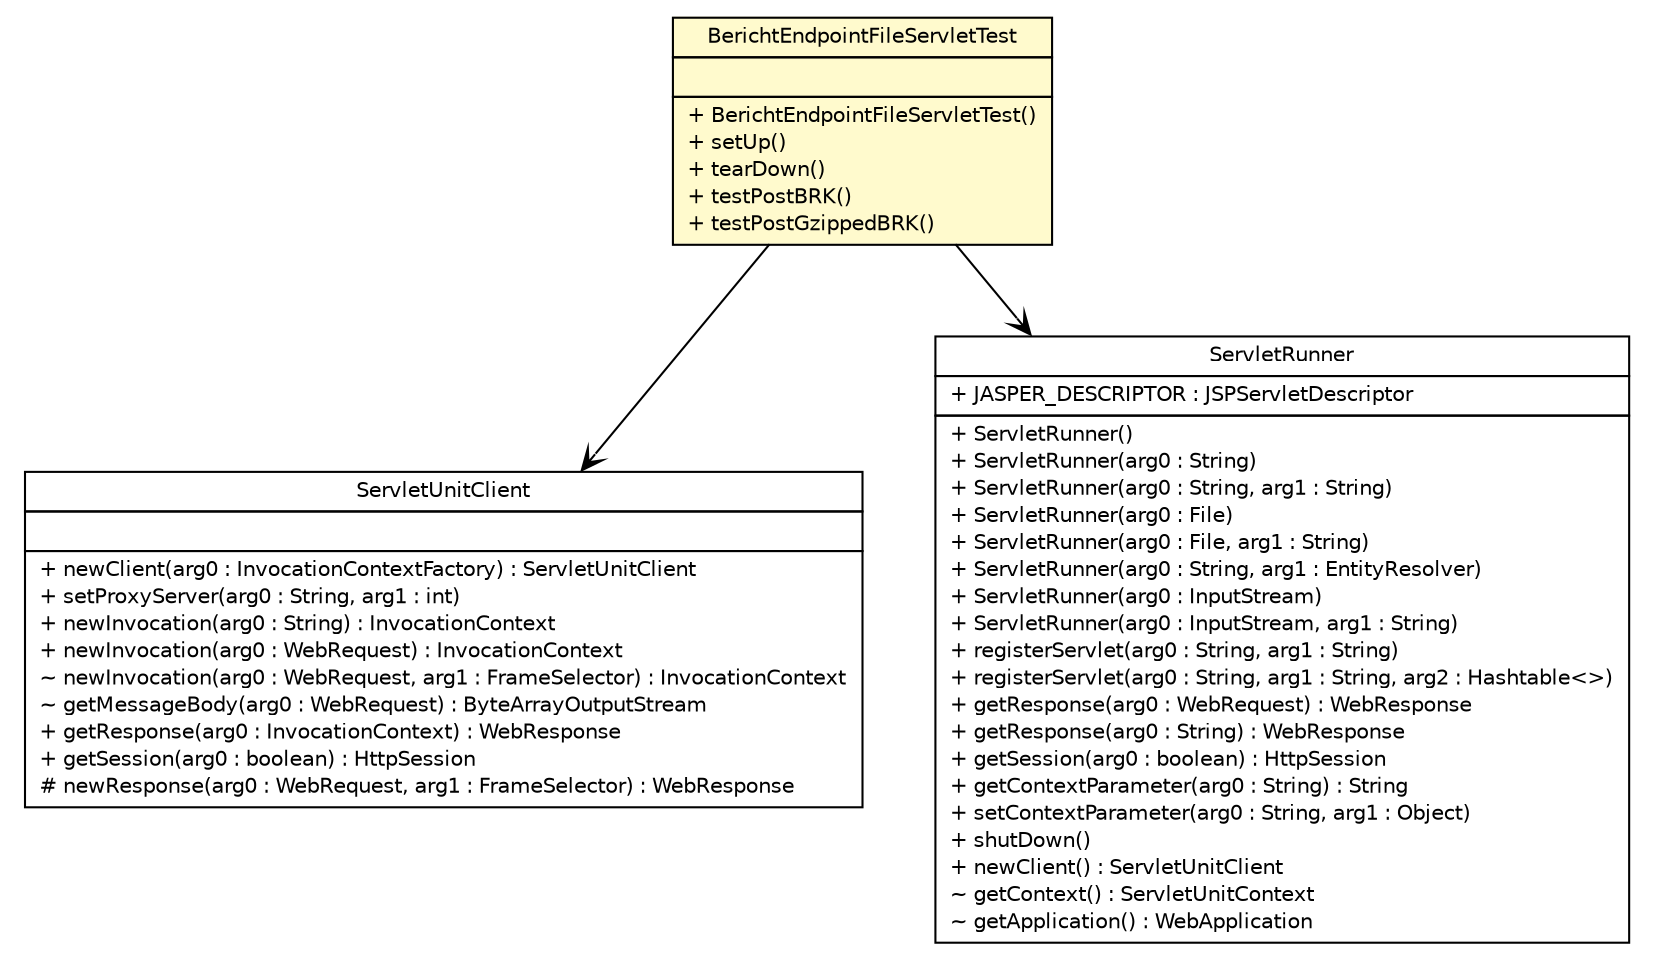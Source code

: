 #!/usr/local/bin/dot
#
# Class diagram 
# Generated by UMLGraph version R5_6-24-gf6e263 (http://www.umlgraph.org/)
#

digraph G {
	edge [fontname="Helvetica",fontsize=10,labelfontname="Helvetica",labelfontsize=10];
	node [fontname="Helvetica",fontsize=10,shape=plaintext];
	nodesep=0.25;
	ranksep=0.5;
	// nl.b3p.brmo.service.proxy.BerichtEndpointFileServletTest
	c6 [label=<<table title="nl.b3p.brmo.service.proxy.BerichtEndpointFileServletTest" border="0" cellborder="1" cellspacing="0" cellpadding="2" port="p" bgcolor="lemonChiffon" href="./BerichtEndpointFileServletTest.html">
		<tr><td><table border="0" cellspacing="0" cellpadding="1">
<tr><td align="center" balign="center"> BerichtEndpointFileServletTest </td></tr>
		</table></td></tr>
		<tr><td><table border="0" cellspacing="0" cellpadding="1">
<tr><td align="left" balign="left">  </td></tr>
		</table></td></tr>
		<tr><td><table border="0" cellspacing="0" cellpadding="1">
<tr><td align="left" balign="left"> + BerichtEndpointFileServletTest() </td></tr>
<tr><td align="left" balign="left"> + setUp() </td></tr>
<tr><td align="left" balign="left"> + tearDown() </td></tr>
<tr><td align="left" balign="left"> + testPostBRK() </td></tr>
<tr><td align="left" balign="left"> + testPostGzippedBRK() </td></tr>
		</table></td></tr>
		</table>>, URL="./BerichtEndpointFileServletTest.html", fontname="Helvetica", fontcolor="black", fontsize=10.0];
	// nl.b3p.brmo.service.proxy.BerichtEndpointFileServletTest NAVASSOC com.meterware.servletunit.ServletUnitClient
	c6:p -> c11:p [taillabel="", label="", headlabel="", fontname="Helvetica", fontcolor="black", fontsize=10.0, color="black", arrowhead=open];
	// nl.b3p.brmo.service.proxy.BerichtEndpointFileServletTest NAVASSOC com.meterware.servletunit.ServletRunner
	c6:p -> c14:p [taillabel="", label="", headlabel="", fontname="Helvetica", fontcolor="black", fontsize=10.0, color="black", arrowhead=open];
	// com.meterware.servletunit.ServletUnitClient
	c11 [label=<<table title="com.meterware.servletunit.ServletUnitClient" border="0" cellborder="1" cellspacing="0" cellpadding="2" port="p">
		<tr><td><table border="0" cellspacing="0" cellpadding="1">
<tr><td align="center" balign="center"> ServletUnitClient </td></tr>
		</table></td></tr>
		<tr><td><table border="0" cellspacing="0" cellpadding="1">
<tr><td align="left" balign="left">  </td></tr>
		</table></td></tr>
		<tr><td><table border="0" cellspacing="0" cellpadding="1">
<tr><td align="left" balign="left"> + newClient(arg0 : InvocationContextFactory) : ServletUnitClient </td></tr>
<tr><td align="left" balign="left"> + setProxyServer(arg0 : String, arg1 : int) </td></tr>
<tr><td align="left" balign="left"> + newInvocation(arg0 : String) : InvocationContext </td></tr>
<tr><td align="left" balign="left"> + newInvocation(arg0 : WebRequest) : InvocationContext </td></tr>
<tr><td align="left" balign="left"> ~ newInvocation(arg0 : WebRequest, arg1 : FrameSelector) : InvocationContext </td></tr>
<tr><td align="left" balign="left"> ~ getMessageBody(arg0 : WebRequest) : ByteArrayOutputStream </td></tr>
<tr><td align="left" balign="left"> + getResponse(arg0 : InvocationContext) : WebResponse </td></tr>
<tr><td align="left" balign="left"> + getSession(arg0 : boolean) : HttpSession </td></tr>
<tr><td align="left" balign="left"> # newResponse(arg0 : WebRequest, arg1 : FrameSelector) : WebResponse </td></tr>
		</table></td></tr>
		</table>>, URL="null", fontname="Helvetica", fontcolor="black", fontsize=10.0];
	// com.meterware.servletunit.ServletRunner
	c14 [label=<<table title="com.meterware.servletunit.ServletRunner" border="0" cellborder="1" cellspacing="0" cellpadding="2" port="p">
		<tr><td><table border="0" cellspacing="0" cellpadding="1">
<tr><td align="center" balign="center"> ServletRunner </td></tr>
		</table></td></tr>
		<tr><td><table border="0" cellspacing="0" cellpadding="1">
<tr><td align="left" balign="left"> + JASPER_DESCRIPTOR : JSPServletDescriptor </td></tr>
		</table></td></tr>
		<tr><td><table border="0" cellspacing="0" cellpadding="1">
<tr><td align="left" balign="left"> + ServletRunner() </td></tr>
<tr><td align="left" balign="left"> + ServletRunner(arg0 : String) </td></tr>
<tr><td align="left" balign="left"> + ServletRunner(arg0 : String, arg1 : String) </td></tr>
<tr><td align="left" balign="left"> + ServletRunner(arg0 : File) </td></tr>
<tr><td align="left" balign="left"> + ServletRunner(arg0 : File, arg1 : String) </td></tr>
<tr><td align="left" balign="left"> + ServletRunner(arg0 : String, arg1 : EntityResolver) </td></tr>
<tr><td align="left" balign="left"> + ServletRunner(arg0 : InputStream) </td></tr>
<tr><td align="left" balign="left"> + ServletRunner(arg0 : InputStream, arg1 : String) </td></tr>
<tr><td align="left" balign="left"> + registerServlet(arg0 : String, arg1 : String) </td></tr>
<tr><td align="left" balign="left"> + registerServlet(arg0 : String, arg1 : String, arg2 : Hashtable&lt;&gt;) </td></tr>
<tr><td align="left" balign="left"> + getResponse(arg0 : WebRequest) : WebResponse </td></tr>
<tr><td align="left" balign="left"> + getResponse(arg0 : String) : WebResponse </td></tr>
<tr><td align="left" balign="left"> + getSession(arg0 : boolean) : HttpSession </td></tr>
<tr><td align="left" balign="left"> + getContextParameter(arg0 : String) : String </td></tr>
<tr><td align="left" balign="left"> + setContextParameter(arg0 : String, arg1 : Object) </td></tr>
<tr><td align="left" balign="left"> + shutDown() </td></tr>
<tr><td align="left" balign="left"> + newClient() : ServletUnitClient </td></tr>
<tr><td align="left" balign="left"> ~ getContext() : ServletUnitContext </td></tr>
<tr><td align="left" balign="left"> ~ getApplication() : WebApplication </td></tr>
		</table></td></tr>
		</table>>, URL="null", fontname="Helvetica", fontcolor="black", fontsize=10.0];
}


